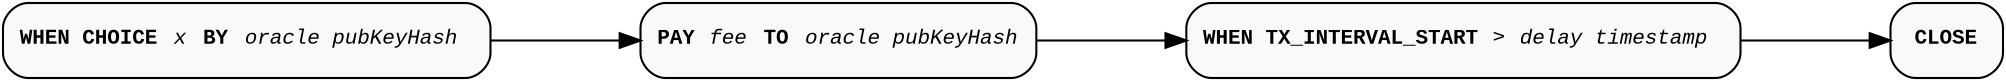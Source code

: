 digraph MarloweRequestDelay {
  rankdir=LR;
  graph [pad="0.02", nodesep="0.6", ranksep="1", splines="line"];
  node [shape=rect, style="filled, rounded", fillcolor="#f9f9f9", fontname="Courier New", fontsize="10"];
  edge [tailport="e", headport="w", color="#aaa", fontname="Courier New", fontsize="10"];


  OracleChoiceStep [label=<<b>WHEN CHOICE</b> <i>x</i> <b>BY</b> <i>oracle pubKeyHash</i> > color="#aaa" ];

  PayStep [label=<<b>PAY </b><i>fee</i> <b>TO</b> <i>oracle pubKeyHash</i>> color="#aaa" ];

  OracleChoiceStep -> PayStep;

  DelayStep [label=<<b>WHEN TX_INTERVAL_START</b> &gt; <i>delay timestamp</i> > color="#aaa" ];

  PayStep -> DelayStep;

  CloseStep [label=<<b>CLOSE</b>> color="#aaa" ];

  DelayStep -> CloseStep;

}
